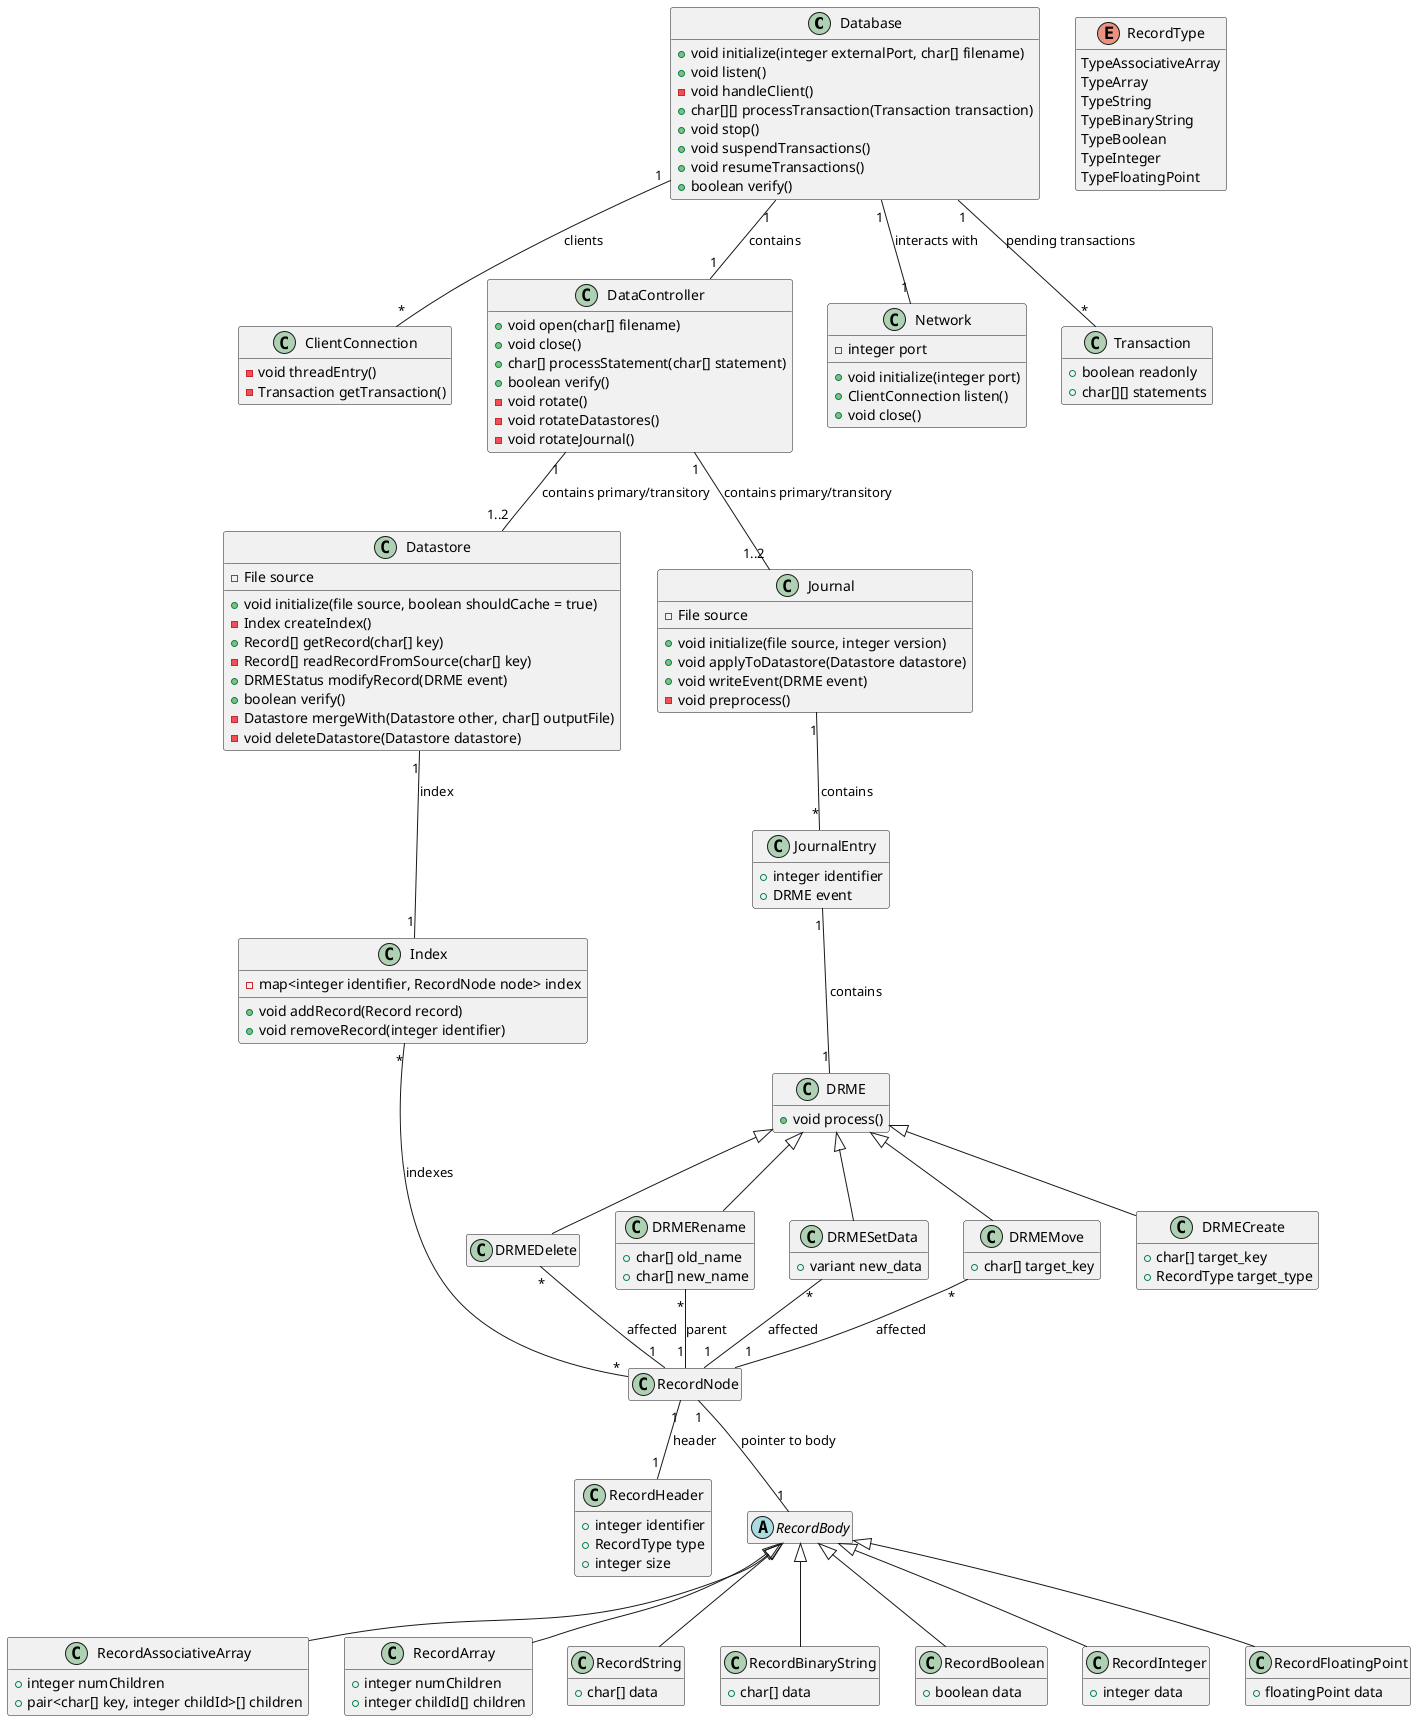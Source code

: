 @startuml design-class-diagram-server.png

hide empty methods
hide empty fields

Database "1" -- "*" ClientConnection : clients
Database "1" -- "1" DataController : contains
Database "1" -- "1" Network : interacts with
Database "1" -- "*" Transaction : pending transactions

class Database {
	+ void initialize(integer externalPort, char[] filename)
	+ void listen()
	- void handleClient()
	+ char[][] processTransaction(Transaction transaction)
	+ void stop()
	+ void suspendTransactions()
	+ void resumeTransactions()
	+ boolean verify()
}

class Network {
	- integer port
	+ void initialize(integer port)
	+ ClientConnection listen()
	+ void close()
}

class ClientConnection {
	- void threadEntry()
	- Transaction getTransaction()
}

class Database

class Transaction {
	+ boolean readonly
	+ char[][] statements
}

DataController "1" -- "1..2" Datastore : contains primary/transitory
DataController "1" -- "1..2" Journal : contains primary/transitory

class DataController {
	+ void open(char[] filename)
	+ void close()
	+ char[] processStatement(char[] statement)
	+ boolean verify()
	- void rotate()
	- void rotateDatastores()
	- void rotateJournal()
}

Datastore "1" -- "1" Index : "index"

class Datastore {
	- File source
	+ void initialize(file source, boolean shouldCache = true)
	- Index createIndex()
	+ Record[] getRecord(char[] key)
	- Record[] readRecordFromSource(char[] key)
	+ DRMEStatus modifyRecord(DRME event)
	+ boolean verify()
	- Datastore mergeWith(Datastore other, char[] outputFile)
	- void deleteDatastore(Datastore datastore)
}

Index "*" -- "*" RecordNode : indexes

class Index {
	- map<integer identifier, RecordNode node> index
	+ void addRecord(Record record)
	+ void removeRecord(integer identifier)
}

Journal "1" -- "*" JournalEntry : contains

class Journal {
	- File source
	+ void initialize(file source, integer version)
	+ void applyToDatastore(Datastore datastore)
	+ void writeEvent(DRME event)
	- void preprocess()
}

JournalEntry "1" -- "1" DRME : contains

class JournalEntry {
	+ integer identifier
	+ DRME event
}

DRMEDelete "*" -- "1" RecordNode : affected
DRMERename "*" -- "1" RecordNode : parent
DRMESetData "*" -- "1" RecordNode : affected
DRMEMove "*" -- "1" RecordNode : affected

DRME <|-- DRMECreate
DRME <|-- DRMEDelete
DRME <|-- DRMERename
DRME <|-- DRMESetData
DRME <|-- DRMEMove

abstract class DRME
class DRME {
	+ void process()
}

class DRMECreate {
	+ char[] target_key
	+ RecordType target_type
}

class DRMEMove {
	+ char[] target_key
}

class DRMERename {
	+ char[] old_name
	+ char[] new_name
}

class DRMESetData {
	+ variant new_data
}

RecordNode "1" -- "1" RecordHeader : header
RecordNode "1" -- "1" RecordBody : pointer to body

Enum RecordType {
	TypeAssociativeArray
	TypeArray
	TypeString
	TypeBinaryString
	TypeBoolean
	TypeInteger
	TypeFloatingPoint
}

class RecordHeader {
	+ integer identifier
	+ RecordType type
	+ integer size
}

abstract class RecordBody

RecordBody <|-- RecordAssociativeArray
RecordBody <|-- RecordArray
RecordBody <|-- RecordString
RecordBody <|-- RecordBinaryString
RecordBody <|-- RecordBoolean
RecordBody <|-- RecordInteger
RecordBody <|-- RecordFloatingPoint

class RecordAssociativeArray {
	+ integer numChildren
	+ pair<char[] key, integer childId>[] children
}

class RecordArray {
	+ integer numChildren
	+ integer childId[] children	
}

class RecordString {
	+ char[] data
}

class RecordBinaryString {
	+ char[] data
}

class RecordBoolean {
	+ boolean data
}

class RecordInteger {
	+ integer data
}

class RecordFloatingPoint {
	+ floatingPoint data
}

@enduml

@startuml design-class-diagram-client.png

hide empty methods
hide empty fields

class DBContext {
	- Address server
	- boolean connected
	- boolean error
	+ DBContext(Address server)
}

Transaction <|-- ClientTransaction

class ClientTransaction {
	+ ClientTransaction(DBContext context)
	+ Result commit()
	+ void abort()
	+ void add(char[][] statements)
}

class Result {
	+ Variant[] responses
}

Transaction "*" -- "1" DBContext

class Transaction {
	+ boolean readonly
	+ char[][] statements
}

class Network {
	+ Address address
	+ void send()
}

DBContext "1" -- "1" Network

@enduml